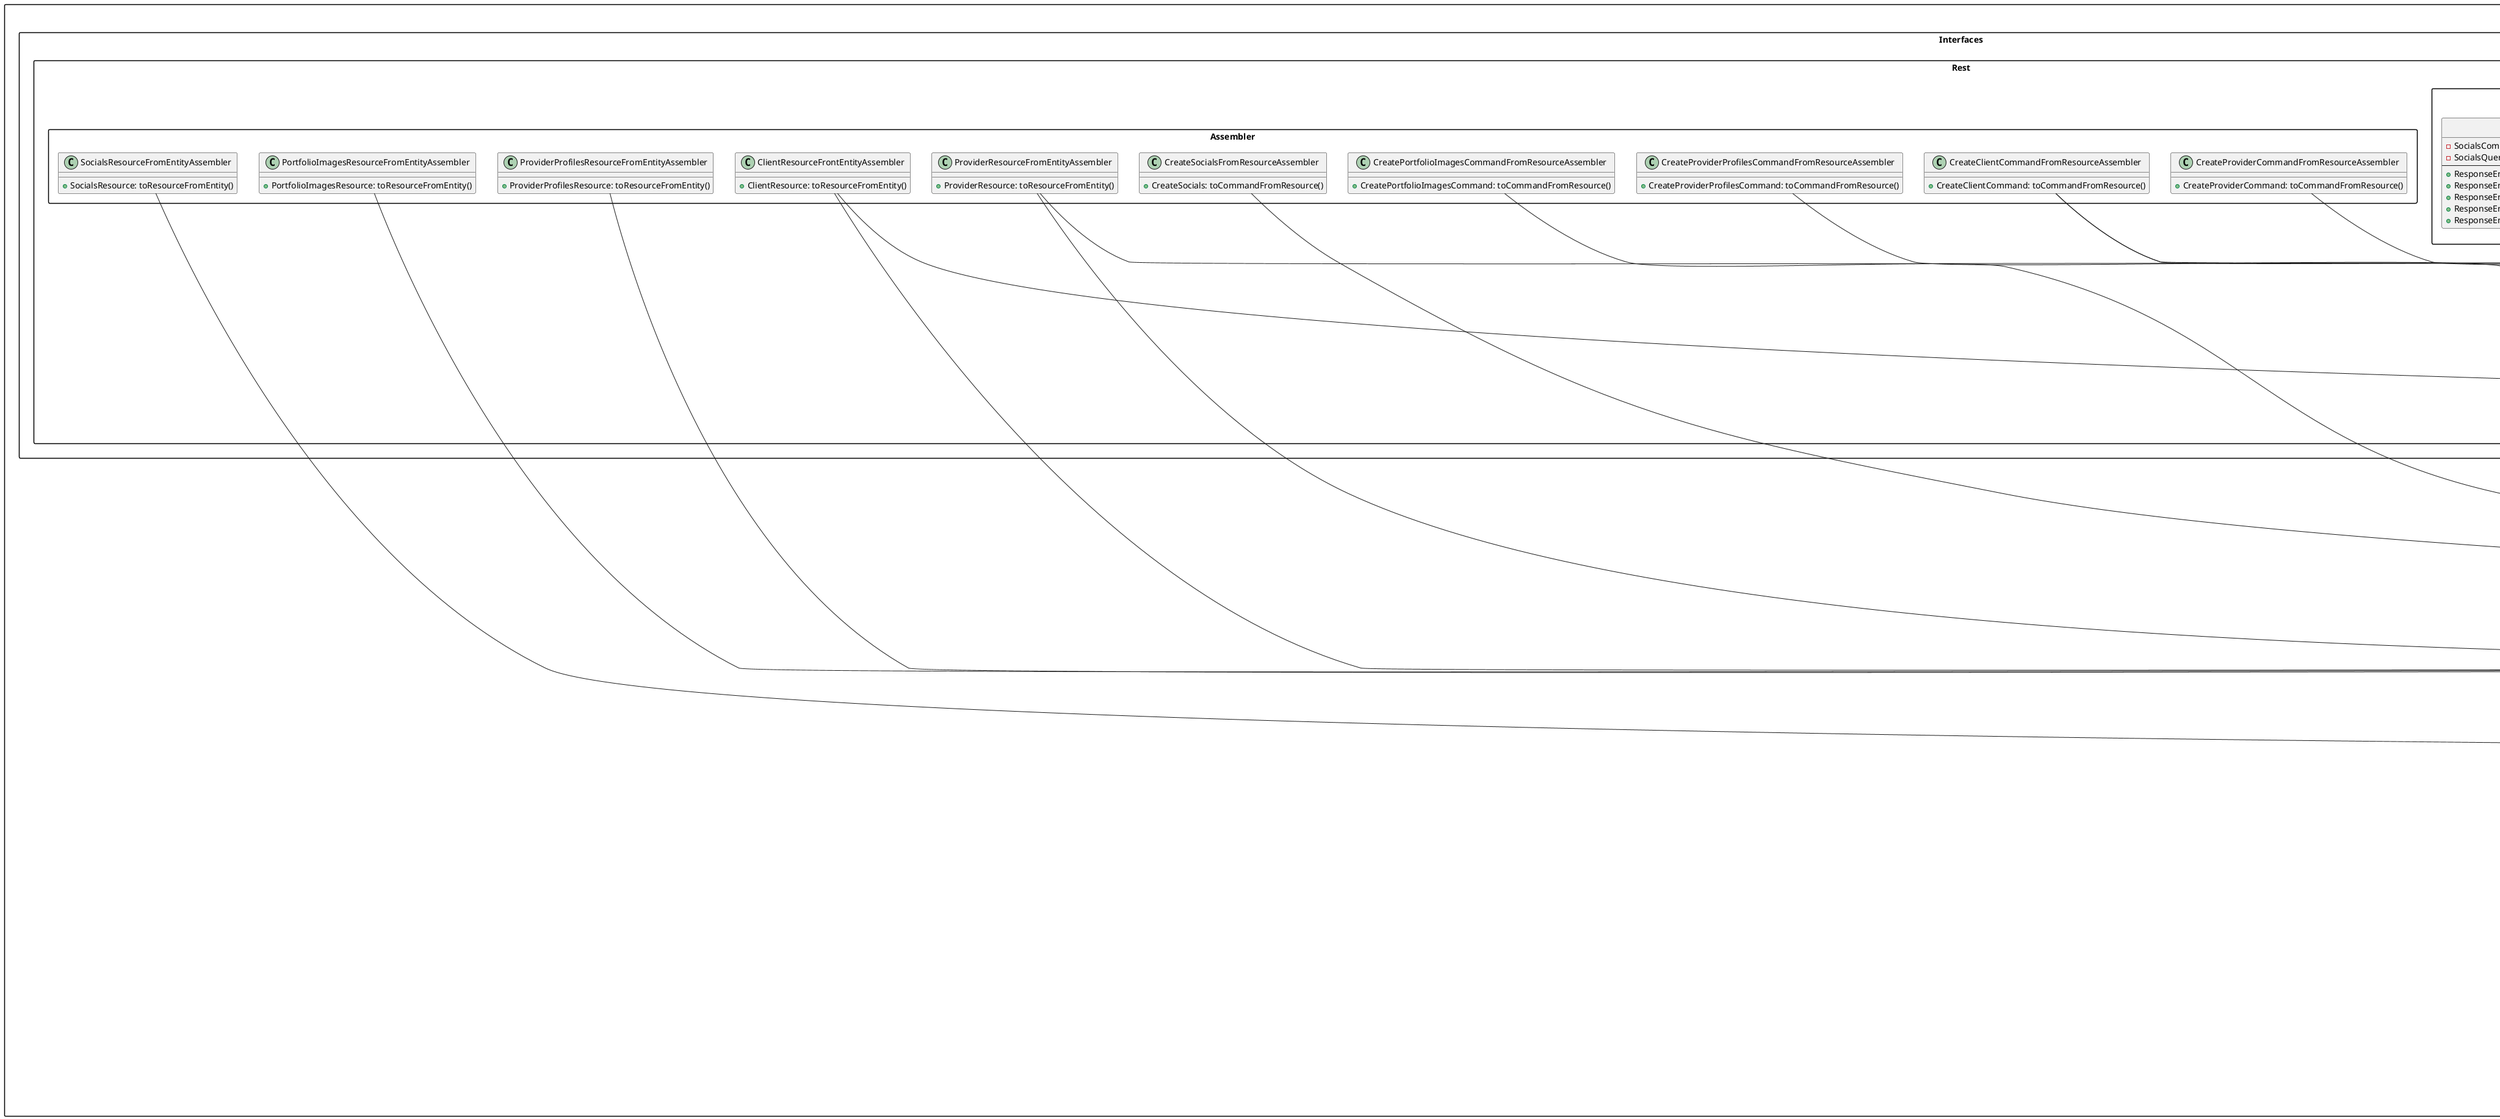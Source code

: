 @startuml uTime Backend
skinparam packageStyle rectangle

package "Profiles" {
    package "Domain" {
        package "Model" {
            package "Aggregates" {
                class Clients {
                    -birth_date: ClientBirthDate
                    -fullName: FullName     
                    -userId: UserId               
                }

                class Providers {
                    -providerProfilesId: ProviderProfilesId
                    -imageUrl: ProviderImageUrl
                    -location: ProviderLocation
                }
                
                class Users <<AggregateRoot>> {
                    email: Email
                    password: Password
                }

                class Socials {
                    -socialData: SocialData
                }
                class Provider_Profiles {
                    -profileImageUrl: ProfileImageUrl
                    -coverImageUrl: CoverImageUrl
                }
                class Portfolio_Images {
                    -providerId: ProviderId
                    -imageUrl: ImageUrl
                }
            }

            package "Commands" {
                class CreateClientCommand <<Record>>
                class CreateProviderCommand <<Record>>
                class CreateProviderProfiles <<Record>>
                class CreatePortfolioImagesCommand <<Record>>
                class CreateSocialsCommand <<Record>>
            }
            package "Queries" {
                class GetAllClientsQuery <<Record>>
                class GetAllProvidersQuery <<Record>>
                class GetClientsByIdQuery <<Record>>
                class GetProviderByEmailQuery <<Record>>
                class GetProviderByIdQuery <<Record>>
            }
            package "ValueObjects"{
                class UserId <<ValueObject>> {
                    -id: long
                }
                class ProviderId <<ValueObject>> {
                    -id: long
                }

                class FullName <<ValueObject>> {
                    -firstName: String
                    -lastName: String
                    --
                    +getFullName(): String
                    +getFirstName(): String
                    +getLastName(): String
                }
                class ProviderImageUrl <<ValueObject>> {
                    -url: String
                }
                class ProviderLocation <<ValueObject>> {
                    -location: String
                }
                class Contact <<ValueObject>> {
                    -phoneNumber: String
                    -email: String
                }
                class PasswordHash <<ValueObject>> {
                    -passwordHash: String
                }
                
                class SocialId <<ValueObject>> {
                    -id: long
                }
                class SocialData <<ValueObject>> {
                    -socialUrl: String
                    -socialIcon: String
                    --
                    +getSocialUrl(): String
                    +getSocialIcon(): String
                }
                class ProviderProfilesId <<ValueObject>> {
                    -providerProfilesId: long
                }
                class ProfileImageUrl <<ValueObject>> {
                    -profileImageUrl: String
                }
                class CoverImageUrl <<ValueObject>> {
                    -coverImageUrl: String
                }
                class PortfolioImagesId <<ValueObject>> {
                    -portfolioImagesId: long
                }
                class ImageUrl <<ValueObject>> {
                    -imageUrl: String
                }
                class CompanyName <<ValueObject>> {
                    -companyName: String
                }
            }
        }
        package "Services" {
            class ClientCommandService <<Interface>> {
                +Optional<Clients> handle(CreateClientCommand command)
            }
            class ClientsQueryService <<Interface>> {
                +List<Clients> handle(GetAllClientsQuery query)
                +Optional<Clients> handle(GetClientsByIdQuery query)
            }
            class ProviderCommandService <<Interface>> {
                +Optional<Clients> handle(CreateProviderCommand command)
            }
            class ProvidersQueryService <<Interface>> {
                +List<Providers> handle(GetAllProvidersQuery query)
                +Optional<Clients> handle(GetProvidersByIdQuery query)
                +Optional<Clients> handle(GetClientsByEmailQuery query)
            }
            class ProviderProfilesCommandService <<Interface>> {
                +Optional<Clients> handle(CreateProviderProfiles command)
            }
            class ProviderProfilesQueryService <<Interface>> {
                +List<Provider_Profiles> handle(GetAllProviderProfilesQuery query)
                +Optional<Provider_Profiles> handle(GetProviderProfileByIdQuery query)
            }
            class PortfolioImagesCommandService <<Interface>> {
                +Optional<Clients> handle(CreatePortfolioImagesCommand command)
            }
            class PortfolioImagesQueryService <<Interface>> {
                +List<Portfolio_Images> handle(GetAllPortfolioImagesQuery query)
                +Optional<Portfolio_Images> handle(GetPortfolioImageByIdQuery query)
            }
            class SocialsCommandService <<Interface>> {
                +Optional<Clients> handle(CreateSocialsCommand command)
            }
            class SocialsQueryService <<Interface>> {
                +List<Socials> handle(GetAllSocialsQuery query)
                +Optional<Socials> handle(GetSocialByIdQuery query)
            }
        }
    }
    package "Application" {
        package "Internal" {
            package CommandServices {
                class ClientCommandServiceImpl {
                    -ClientRepository: clientRepository
                    --
                    +ClientCommandServiceImpl(ClientRepository clientRepository)
                    +Optional<Clients> handle (CreateClientCommand command)
                }
                class ProviderCommandServiceImpl {
                    -ProviderRepository: providerRepository
                    --
                    +ProviderCommandServiceImpl(ProviderRepository providerRepository)
                    +Optional<Clients> handle (CreateProviderCommand command)
                }
                class ProviderProfilesCommandServiceImpl {
                    -ProviderRepository: providerRepository
                    --
                    +ProviderProfilesCommandServiceImpl(ProviderRepository providerRepository)
                    +Optional<Clients> handle (CreateProviderProfiles command)
                }
                class PortfolioImagesCommandServiceImpl {
                    -ProviderRepository: providerRepository
                    --
                    +PortfolioImagesCommandServiceImpl(ProviderRepository providerRepository)
                    +Optional<Clients> handle (CreatePortfolioImagesCommand command)
                }
                class SocialsCommandServiceImpl {
                    -ProviderRepository: providerRepository
                    --
                    +SocialsCommandServiceImpl(ProviderRepository providerRepository)
                    +Optional<Clients> handle (CreateSocialsCommand command)
                }
            }
            package QueryServices {
                class ClientsQueryServiceImpl {
                    -ClientRepository: clientRepository
                    --
                    +List<Clients> handle(GetAllClientsQuery query)
                    +Optional<Clients> handle(GetClientsByIdQuery query)
                }
                class ProvidersQueryServiceImpl {
                    -ProviderRepository: providerRepository
                    --
                    +List<Providers> handle(GetAllProvidersQuery query)
                    +Optional<Clients> handle(GetProvidersByIdQuery query)
                    +Optional<Clients> handle(GetClientsByEmailQuery query)
                }
            }
        }
    }
    package "Infrastructure" {
        package "Persistence" {
            package "jpa" {
                class ClientRepository <<Interface>> {
                    
                }
                class ProviderRepository <<Interface>> {

                }

            }
        }
    }
    package "Interfaces" {
        package "Rest" {
            package "Controllers" {
                class ClientController {
                    -ClientCommandService: clientRepository
                    -ClientsQueryService: clientQueryService
                    --
                    +ResponseEntity<ClientResource>: createClient()
                    +ResponseEntity<ClientResource>: getClientByIdPath()
                    +ResponseEntity<?>: getClients()
                    +ResponseEntity<ClientResource>: getClientById()
                    +ResponseEntity<List<ClientResource>>: getAllClients()
                }
                class ProvidersController {
                    -ProvidersCommandService: providerRepository
                    -ProviderQueryService: providerQueryService
                    --
                    +ResponseEntity<ProviderResource>: createProvider()
                    +ResponseEntity<ProviderResource>: getProviderByIdPath()
                    +ResponseEntity<?>: getProviderWithParameters()
                    +ResponseEntity<ProviderResource>: getProviderById()
                    +ResponseEntity<ProviderResource>: getProviderByEmail()
                    +ResponseEntity<List<ProviderResource>>: getAllProviders()
                }
                class ProviderProfilesController {
                    -ProviderProfilesCommandService: providerProfilesCommandService
                    -ProviderProfilesQueryService: providerProfilesQueryService
                    --
                    +ResponseEntity<ProviderProfilesResource>: createProviderProfile()
                    +ResponseEntity<ProviderProfilesResource>: getProviderProfileByIdPath()
                    +ResponseEntity<?>: getProviderProfileWithParameters()
                    +ResponseEntity<ProviderProfilesResource>: getProviderProfileById()
                    +ResponseEntity<List<ProviderProfilesResource>>: getAllProviderProfiles()
                }
                class PortfolioImagesController {
                    -PortfolioImagesCommandService: portfolioImagesCommandService
                    -PortfolioImagesQueryService: portfolioImagesQueryService
                    --
                    +ResponseEntity<PortfolioImagesResource>: createPortfolioImage()
                    +ResponseEntity<PortfolioImagesResource>: getPortfolioImageByIdPath()
                    +ResponseEntity<?>: getPortfolioImageWithParameters()
                    +ResponseEntity<PortfolioImagesResource>: getPortfolioImageById()
                    +ResponseEntity<List<PortfolioImagesResource>>: getAllPortfolioImages()
                }
                class SocialsController {
                    -SocialsCommandService: socialsCommandService
                    -SocialsQueryService: socialsQueryService
                    --
                    +ResponseEntity<SocialsResource>: createSocial()
                    +ResponseEntity<SocialsResource>: getSocialByIdPath()
                    +ResponseEntity<?>: getSocialWithParameters()
                    +ResponseEntity<SocialsResource>: getSocialById()
                    +ResponseEntity<List<SocialsResource>>: getAllSocials()
                }
            }
            package "Resources" {
                class ClientResource <<Record>> {}
                class CreateClientResource <<Record>> {}
                class CreateProviderCommand <<Record>> {}
                class ProviderResource <<Record>> {}
            }
            package "Assembler" {
                class ClientResourceFrontEntityAssembler {
                    +ClientResource: toResourceFromEntity()
                }
                class CreateClientCommandFromResourceAssembler {
                    +CreateClientCommand: toCommandFromResource()
                }
                class CreateProviderCommandFromResourceAssembler {
                    +CreateProviderCommand: toCommandFromResource()
                }
                class ProviderResourceFromEntityAssembler {
                    +ProviderResource: toResourceFromEntity()
                }
                class ProviderProfilesResourceFromEntityAssembler {
                    +ProviderProfilesResource: toResourceFromEntity()
                }
                class CreateProviderProfilesCommandFromResourceAssembler {
                    +CreateProviderProfilesCommand: toCommandFromResource()
                }
                class PortfolioImagesResourceFromEntityAssembler {
                    +PortfolioImagesResource: toResourceFromEntity()
                }
                class CreatePortfolioImagesCommandFromResourceAssembler {
                    +CreatePortfolioImagesCommand: toCommandFromResource()
                }
                class SocialsResourceFromEntityAssembler {
                    +SocialsResource: toResourceFromEntity()
                }
                class CreateSocialsFromResourceAssembler {
                    +CreateSocials: toCommandFromResource()
                }
            }
        }
    }
}

package "Services" {
    package "Domain" {
        package "Model" {
            package "Aggregates" {
                class Services {
                    -providerId: providerId
                    -serviceDetails: ServiceDetails
                    -serviceName: ServiceName
                    -duration: Duration
                    -price: Money
                    -status: Status
                }
            }

            package "ValueObjects" {
                class ProviderId <<ValueObject>> {
                    -id: long
                }
                class ServiceDetails <<ValueObject>>{
                    -serviceDetails: long
                }
                class ServiceName <<ValueObject>> {
                    -serviceName: long
                }
                class Duration <<ValueObject>> {
                    -duration: Int
                }
                class Status <<ValueObject>> {
                    -status: Boolean
                }
            }

            package "Commands" {
                class CreateServiceCommand <<Record>> {}
                class UpdateServiceCommand <<Record>> {}
            }
            package "Queries" {
                class GetAllServicesQuery <<Record>> {}
                class GetServiceByIdQuery <<Record>> {}
                class GetServicesByProviderIdQuery <<Record>> {}
            }
        }
        package "Services" {
            class ServiceCommandService <<Interface>> {
                +Optional<Services> handle(CreateServiceCommand command)
                +Optional<Services> handle(UpdateServiceCommand command)
            }
            class ServicesQueryService <<Interface>> {
                +List<Services> handle(GetAllServicesQuery query)
                +Optional<Services> handle(GetServiceByIdQuery query)
                +List<Services> handle(GetServicesByProviderIdQuery query)
            }
        }

        package "Exeptions" {
            class ProviderNotFoundException <<Exception>> {
                +ProviderNotFoundException(providerId)
            }
        }
    }
    package "Application" {
        package "Internal" {
            package CommandServices {
                class ServiceCommandServiceImpl {
                    -ServiceRepository: serviceRepository
                    --
                    +Optional<Services> handle(CreateServiceCommand command)
                    +Optional<Services> handle(UpdateServiceCommand command)
                }
            }
            package QueryServices {
                class ServicesQueryServiceImpl {
                    -ServiceRepository: serviceRepository
                    --
                    +List<Services> handle(GetAllServicesQuery query)
                    +Optional<Services> handle(GetServiceByIdQuery query)
                    +List<Services> handle(GetServicesByProviderIdQuery query)
                }
            }
        }
    }
    package "Infrastructure" {
        package "Persistence" {
            package "jpa" {
                class ServiceRepository <<Interface>> {}
            }
        }
    }
    package "Interfaces" {
        package "Rest" {
            package "Controllers" {
                class ServiceController {
                    -ServiceCommandService: serviceCommandService
                    -ServicesQueryService: servicesQueryService
                    --
                    +ResponseEntity<ServiceResource>: createService()
                    +ResponseEntity<ServiceResource>: updateService()
                    +ResponseEntity<?>: getServicesWithParameters()
                    +ResponseEntity<ServiceResource>: getServiceById()
                    +ResponseEntity<List<ServiceResource>>: getAllServices()
                }
            }
            package "Resources" {
                class ServiceResource <<Record>> {}
                class CreateServiceCommand <<Record>> {}
                class UpdateServiceCommand <<Record>> {}
            }
            package "Assembler" {
                class ServiceResourceFromEntityAssembler {
                    +ServiceResource: toResourceFromEntity()
                }
                class CreateServiceCommandFromResourceAssembler {
                    +CreateServiceCommand: toCommandFromResource()
                }
                class UpdateServiceCommandFromResourceAssembler {
                    +UpdateServiceCommand: toCommandFromResource()
                }
            }
        }
    }
}

package "Reviews" {
    package "Domain" {
        package "Model" {
            package "Aggregates" {
                class Reviews {
                    -provider_id: ProviderId
                    -client_id: ClientId
                    -review: Review
                }
            }

            package "ValueObjects" {
                class ProviderId <<ValueObject>> {
                    -id: long
                }
                class ClientId <<ValueObject>> {
                    -id: long
                }
                class Review <<ValueObject>> {
                    -review: String
                    -rating: int
                    -read: boolean
                }
            }

            package "Exceptions" {
                class ReviewNotFoundException <<Exception>> {
                    +ReviewNotFoundException(reviewId)
                }
            }

            package "Commands" {
                class CreateReviewCommand <<Record>> {}
                class UpdateReviewCommand <<Record>> {}
            }
            package "Queries" {
                class GetAllReviewsQuery <<Record>> {}
                class GetReviewByIdQuery <<Record>> {}
                class GetReviewsByProviderIdQuery <<Record>> {}
                class GetReviewsByClientIdQuery <<Record>> {}
            }
        }
        package "Services" {
            class ReviewCommandService <<Interface>> {
                +Optional<Reviews> handle(CreateReviewCommand command)
                +Optional<Reviews> handle(UpdateReviewCommand command)
            }
            class ReviewsQueryService <<Interface>> {
                +List<Reviews> handle(GetAllReviewsQuery query)
                +Optional<Reviews> handle(GetReviewByIdQuery query)
                +List<Reviews> handle(GetReviewsByProviderIdQuery query)
                +List<Reviews> handle(GetReviewsByClientIdQuery query)
            }
        }
    }
    package "Application" {
        package "Internal" {
            package CommandServices {
                class ReviewCommandServiceImpl {
                    -ReviewRepository: reviewRepository
                    --
                    +Optional<Reviews> handle(CreateReviewCommand command)
                    +Optional<Reviews> handle(UpdateReviewCommand command)
                }
            }
            package QueryServices {
                class ReviewsQueryServiceImpl {
                    -ReviewRepository: reviewRepository
                    --
                    +List<Reviews> handle(GetAllReviewsQuery query)
                    +Optional<Reviews> handle(GetReviewByIdQuery query)
                    +List<Reviews> handle(GetReviewsByProviderIdQuery query)
                    +List<Reviews> handle(GetReviewsByClientIdQuery query)
                }
            }
        }
    }
    package "Infrastructure" {
        package "Persistence" {
            package "jpa" {
                class ReviewRepository <<Interface>> {}
            }
        }
    }
    package "Interfaces" {
        package "Rest" {
            package "Controllers" {
                class ReviewController {
                    -ReviewCommandService: reviewCommandService
                    -ReviewsQueryService: reviewsQueryService
                    --
                    +ResponseEntity<ReviewResource>: createReview()
                    +ResponseEntity<ReviewResource>: updateReview()
                    +ResponseEntity<?>: getReviewsWithParameters()
                    +ResponseEntity<ReviewResource>: getReviewById()
                    +ResponseEntity<List<ReviewResource>>: getAllReviews()
                }
            }
            package "Resources" {
                class ReviewResource <<Record>> {}
                class CreateReviewCommand <<Record>> {}
                class UpdateReviewCommand <<Record>> {}
            }
            package "Assembler" {
                class ReviewResourceFromEntityAssembler {
                    +ReviewResource: toResourceFromEntity()
                }
                class CreateReviewCommandFromResourceAssembler {
                    +CreateReviewCommand: toCommandFromResource()
                }
                class UpdateReviewCommandFromResourceAssembler {
                    +UpdateReviewCommand: toCommandFromResource()
                }
            }
        }
        package "acl" {
            class ReviewsContextFacadeImpl {}
        }
    }
}

package "Reservations" {
    package "Domain" {
        package "Model" {
            package "Aggregates" {
                class Reservations {
                    -client_id: ClientId
                    -service_id: ServiceId
                    -provider_id: ProviderId
                    -payment_id: PaymentId
                    -time_slot_id: TimeSlotId
                    -worker_id: WorkerId
                }
            }
            package "ValueObjects" {
                class ClientId <<ValueObject>> {
                    -id: long
                }
                class ServiceId <<ValueObject>> {
                    -id: long
                }
                class PaymentId <<ValueObject>> {
                    -id: long
                }
                class TimeSlotId <<ValueObject>> {
                    -id: long
                }
                class WorkerId <<ValueObject>> {
                    -id: String
                }
            }
            package "Commands" {
                class CreateReservationCommand <<Record>> {}
                class UpdateReservationCommand <<Record>> {}
            }
            package "Queries" {
                class GetAllReservationsQuery <<Record>> {}
                class GetReservationByIdQuery <<Record>> {}
                class GetReservationsByClientIdQuery <<Record>> {}
                class GetReservationsByProviderIdQuery <<Record>> {}
            }
        }
        package "Services" {
            class ReservationCommandService <<Interface>> {
                +Optional<Reservations> handle(CreateReservationCommand command)
                +Optional<Reservations> handle(UpdateReservationCommand command)
            }
            class ReservationsQueryService <<Interface>> {
                +List<Reservations> handle(GetAllReservationsQuery query)
                +Optional<Reservations> handle(GetReservationByIdQuery query)
                +List<Reservations> handle(GetReservationsByClientIdQuery query)
                +List<Reservations> handle(GetReservationsByProviderIdQuery query)
                +List<Reservations> handle(GetReservationsByWorkerIdQuery query)
            }
        }
    }
    package "Application" {
        package "Internal" {
            package CommandServices {
                class ReservationCommandServiceImpl {
                    -ReservationRepository: reservationRepository
                    --
                    +Optional<Reservations> handle(CreateReservationCommand command)
                    +Optional<Reservations> handle(UpdateReservationCommand command)
                }
            }
            package QueryServices {
                class ReservationsQueryServiceImpl {
                    -ReservationRepository: reservationRepository
                    --
                    +List<Reservations> handle(GetAllReservationsQuery query)
                    +Optional<Reservations> handle(GetReservationByIdQuery query)
                    +List<Reservations> handle(GetReservationsByClientIdQuery query)
                    +List<Reservations> handle(GetReservationsByProviderIdQuery query)
                    +List<Reservations> handle(GetReservationsByWorkerIdQuery query)
                }
            }
        }
    }
    package "Infrastructure" {
        package "Persistence" {
            package "jpa" {
                class ReservationRepository <<Interface>> {}
            }
        }
    }
    package "Interfaces" {
        package "Rest" {
            package "Controllers" {
                class ReservationController {
                    -ReservationCommandService: reservationCommandService
                    -ReservationsQueryService: reservationsQueryService
                    --
                    +ResponseEntity<ReservationResource>: createReservation()
                    +ResponseEntity<ReservationResource>: updateReservation()
                    +ResponseEntity<?>: getReservationsWithParameters()
                    +ResponseEntity<ReservationResource>: getReservationById()
                    +ResponseEntity<List<ReservationResource>>: getAllReservations()
                }
            }
            package "Resources" {
                class ReservationResource <<Record>> {}
                class CreateReservationCommand <<Record>> {}
                class UpdateReservationCommand <<Record>> {}
            }
            package "Assembler" {
                class ReservationResourceFromEntityAssembler {
                    +ReservationResource: toResourceFromEntity()
                }
                class CreateReservationCommandFromResourceAssembler {
                    +CreateReservationCommand: toCommandFromResource()
                }
                class UpdateReservationCommandFromResourceAssembler {
                    +UpdateReservationCommand: toCommandFromResource()
                }
            }
        }
    }
}



package "Shared" {
    package "Infrastructure" {
        package "Persistence" {
            package "jpa" {
                class SnakeCasePhysicalNamingStrategy <<Class>>
            }
        }
    }
    package "Domain" {
        package "Model" {
            package "Entity" {
                class Money {
                    -money: Money
                }
            }
            package "ValueObjects" {
                class Money <<ValueObject>> {
                    currency: string
                    amount: long
                }
            }
        }
    }
}

package "Workers" {
    package "Domain" {
        package "Model" {
            package "Aggregates" {
                class Workers {
                    -name: WorkerName
                    -specialization: WorkerSpecialization
                    -photo_url: WorkerPhotoUrl
                }
            }
            package "ValueObjects" {
                class WorkerName <<ValueObject>> {
                    -name: String
                }
                class WorkerSpecialization <<ValueObject>> {
                    -specialization: String
                }
                class WorkerPhotoUrl <<ValueObject>> {
                    -photo_url: String
                }
            }
            package "Commands" {
                class CreateWorkerCommand <<Record>> {}
                class UpdateWorkerCommand <<Record>> {}
            }
            package "Queries" {
                class GetAllWorkersQuery <<Record>> {}
                class GetWorkerByIdQuery <<Record>> {}
                class GetWorkersByProviderIdQuery <<Record>> {}
            }
        }
        package "Services" {
            class WorkerCommandService <<Interface>> {
                +Optional<Workers> handle(CreateWorkerCommand command)
                +Optional<Workers> handle(UpdateWorkerCommand command)
            }
            class WorkersQueryService <<Interface>> {
                +List<Workers> handle(GetAllWorkersQuery query)
                +Optional<Workers> handle(GetWorkerByIdQuery query)
                +List<Workers> handle(GetWorkersByProviderIdQuery query)
            }
        }
    }
    package "Application" {
        package "Internal" {
            package CommandServices {
                class WorkerCommandServiceImpl {
                    -WorkerRepository: workerRepository
                    --
                    +Optional<Workers> handle(CreateWorkerCommand command)
                    +Optional<Workers> handle(UpdateWorkerCommand command)
                }
            }
            package QueryServices {
                class WorkersQueryServiceImpl {
                    -WorkerRepository: workerRepository
                    --
                    +List<Workers> handle(GetAllWorkersQuery query)
                    +Optional<Workers> handle(GetWorkerByIdQuery query)
                    +List<Workers> handle(GetWorkersByProviderIdQuery query)
                }
            }
        }
    }
    package "Infrastructure" {
        package "Persistence" {
            package "jpa" {
                class WorkerRepository <<Interface>> {}
            }
        }
    }
    package "Interfaces" {
        package "Rest" {
            package "Controllers" {
                class WorkerController {
                    -WorkerCommandService: workerCommandService
                    -WorkersQueryService: workersQueryService
                    --
                    +ResponseEntity<WorkerResource>: createWorker()
                    +ResponseEntity<WorkerResource>: updateWorker()
                    +ResponseEntity<?>: getWorkersWithParameters()
                    +ResponseEntity<WorkerResource>: getWorkerById()
                    +ResponseEntity<List<WorkerResource>>: getAllWorkers()
                }
            }
            package "Resources" {
                class WorkerResource <<Record>> {}
                class CreateWorkerCommand <<Record>> {}
                class UpdateWorkerCommand <<Record>> {}
            }
            package "Assembler" {
                class WorkerResourceFromEntityAssembler {
                    +WorkerResource: toResourceFromEntity()
                }
                class CreateWorkerCommandFromResourceAssembler {
                    +CreateWorkerCommand: toCommandFromResource()
                }
                class UpdateWorkerCommandFromResourceAssembler {
                    +UpdateWorkerCommand: toCommandFromResource()
                }
            }
        }
    }
}

' ================================
' 🔹 RELACIÓN: AGGREGATES → VALUE OBJECTS
' ================================
Profiles.Domain.Model.Aggregates.Clients --> Profiles.Domain.Model.ValueObjects.FullName
Profiles.Domain.Model.Aggregates.Clients --> Profiles.Domain.Model.ValueObjects.UserId
Profiles.Domain.Model.Aggregates.Clients --> Profiles.Domain.Model.ValueObjects.ClientBirthDate

Profiles.Domain.Model.Aggregates.Providers --> Profiles.Domain.Model.ValueObjects.ProviderProfilesId
Profiles.Domain.Model.Aggregates.Providers --> Profiles.Domain.Model.ValueObjects.ProviderImageUrl
Profiles.Domain.Model.Aggregates.Providers --> Profiles.Domain.Model.ValueObjects.ProviderLocation

Profiles.Domain.Model.Aggregates.Users --> Profiles.Domain.Model.ValueObjects.Email
Profiles.Domain.Model.Aggregates.Users --> Profiles.Domain.Model.ValueObjects.PasswordHash

Profiles.Domain.Model.Aggregates.Socials --> Profiles.Domain.Model.ValueObjects.SocialData

Profiles.Domain.Model.Aggregates.Provider_Profiles --> Profiles.Domain.Model.ValueObjects.ProfileImageUrl
Profiles.Domain.Model.Aggregates.Provider_Profiles --> Profiles.Domain.Model.ValueObjects.CoverImageUrl

Profiles.Domain.Model.Aggregates.Portfolio_Images --> Profiles.Domain.Model.ValueObjects.ProviderId
Profiles.Domain.Model.Aggregates.Portfolio_Images --> Profiles.Domain.Model.ValueObjects.ImageUrl


' ================================
' 🔹 RELACIÓN: COMMANDS / QUERIES → AGGREGATES
' ================================
Profiles.Domain.Model.Commands.CreateClientCommand --> Profiles.Domain.Model.Aggregates.Clients
Profiles.Domain.Model.Commands.CreateProviderCommand --> Profiles.Domain.Model.Aggregates.Providers
Profiles.Domain.Model.Commands.CreateProviderProfiles --> Profiles.Domain.Model.Aggregates.Provider_Profiles
Profiles.Domain.Model.Commands.CreatePortfolioImagesCommand --> Profiles.Domain.Model.Aggregates.Portfolio_Images
Profiles.Domain.Model.Commands.CreateSocialsCommand --> Profiles.Domain.Model.Aggregates.Socials

Profiles.Domain.Model.Queries.GetAllClientsQuery --> Profiles.Domain.Model.Aggregates.Clients
Profiles.Domain.Model.Queries.GetClientsByIdQuery --> Profiles.Domain.Model.Aggregates.Clients
Profiles.Domain.Model.Queries.GetAllProvidersQuery --> Profiles.Domain.Model.Aggregates.Providers
Profiles.Domain.Model.Queries.GetProviderByEmailQuery --> Profiles.Domain.Model.Aggregates.Providers
Profiles.Domain.Model.Queries.GetProviderByIdQuery --> Profiles.Domain.Model.Aggregates.Providers


' ================================
' 🔹 RELACIÓN: DOMAIN SERVICES → COMMANDS / QUERIES
' ================================
Profiles.Domain.Services.ClientCommandService --> Profiles.Domain.Model.Commands.CreateClientCommand
Profiles.Domain.Services.ProviderCommandService --> Profiles.Domain.Model.Commands.CreateProviderCommand
Profiles.Domain.Services.ProviderProfilesCommandService --> Profiles.Domain.Model.Commands.CreateProviderProfiles
Profiles.Domain.Services.PortfolioImagesCommandService --> Profiles.Domain.Model.Commands.CreatePortfolioImagesCommand
Profiles.Domain.Services.SocialsCommandService --> Profiles.Domain.Model.Commands.CreateSocialsCommand

Profiles.Domain.Services.ClientsQueryService --> Profiles.Domain.Model.Queries.GetAllClientsQuery
Profiles.Domain.Services.ClientsQueryService --> Profiles.Domain.Model.Queries.GetClientsByIdQuery
Profiles.Domain.Services.ProvidersQueryService --> Profiles.Domain.Model.Queries.GetAllProvidersQuery
Profiles.Domain.Services.ProvidersQueryService --> Profiles.Domain.Model.Queries.GetProviderByIdQuery
Profiles.Domain.Services.ProvidersQueryService --> Profiles.Domain.Model.Queries.GetProviderByEmailQuery


' ================================
' 🔹 RELACIÓN: APPLICATION SERVICES IMPL → REPOSITORIES / COMMANDS
' ================================
Profiles.Application.Internal.CommandServices.ClientCommandServiceImpl --> Profiles.Infrastructure.Persistence.jpa.ClientRepository
Profiles.Application.Internal.CommandServices.ClientCommandServiceImpl --> Profiles.Domain.Model.Commands.CreateClientCommand

Profiles.Application.Internal.CommandServices.ProviderCommandServiceImpl --> Profiles.Infrastructure.Persistence.jpa.ProviderRepository
Profiles.Application.Internal.CommandServices.ProviderCommandServiceImpl --> Profiles.Domain.Model.Commands.CreateProviderCommand

Profiles.Application.Internal.CommandServices.ProviderProfilesCommandServiceImpl --> Profiles.Infrastructure.Persistence.jpa.ProviderRepository
Profiles.Application.Internal.CommandServices.ProviderProfilesCommandServiceImpl --> Profiles.Domain.Model.Commands.CreateProviderProfiles

Profiles.Application.Internal.CommandServices.PortfolioImagesCommandServiceImpl --> Profiles.Infrastructure.Persistence.jpa.ProviderRepository
Profiles.Application.Internal.CommandServices.PortfolioImagesCommandServiceImpl --> Profiles.Domain.Model.Commands.CreatePortfolioImagesCommand

Profiles.Application.Internal.CommandServices.SocialsCommandServiceImpl --> Profiles.Infrastructure.Persistence.jpa.ProviderRepository
Profiles.Application.Internal.CommandServices.SocialsCommandServiceImpl --> Profiles.Domain.Model.Commands.CreateSocialsCommand

Profiles.Application.Internal.QueryServices.ClientsQueryServiceImpl --> Profiles.Infrastructure.Persistence.jpa.ClientRepository
Profiles.Application.Internal.QueryServices.ClientsQueryServiceImpl --> Profiles.Domain.Model.Queries.GetAllClientsQuery
Profiles.Application.Internal.QueryServices.ClientsQueryServiceImpl --> Profiles.Domain.Model.Queries.GetClientsByIdQuery

Profiles.Application.Internal.QueryServices.ProvidersQueryServiceImpl --> Profiles.Infrastructure.Persistence.jpa.ProviderRepository
Profiles.Application.Internal.QueryServices.ProvidersQueryServiceImpl --> Profiles.Domain.Model.Queries.GetAllProvidersQuery
Profiles.Application.Internal.QueryServices.ProvidersQueryServiceImpl --> Profiles.Domain.Model.Queries.GetProviderByIdQuery
Profiles.Application.Internal.QueryServices.ProvidersQueryServiceImpl --> Profiles.Domain.Model.Queries.GetProviderByEmailQuery


' ================================
' 🔹 RELACIÓN: CONTROLLERS → SERVICES / COMMANDS / QUERIES / AGGREGATES
' ================================
Profiles.Interfaces.Rest.Controllers.ClientController --> Profiles.Domain.Services.ClientCommandService
Profiles.Interfaces.Rest.Controllers.ClientController --> Profiles.Domain.Services.ClientsQueryService
Profiles.Interfaces.Rest.Controllers.ClientController --> Profiles.Domain.Model.Commands.CreateClientCommand
Profiles.Interfaces.Rest.Controllers.ClientController --> Profiles.Domain.Model.Queries.GetAllClientsQuery
Profiles.Interfaces.Rest.Controllers.ClientController --> Profiles.Domain.Model.Queries.GetClientsByIdQuery
Profiles.Interfaces.Rest.Controllers.ClientController --> Profiles.Domain.Model.Aggregates.Clients

Profiles.Interfaces.Rest.Controllers.ProvidersController --> Profiles.Domain.Services.ProviderCommandService
Profiles.Interfaces.Rest.Controllers.ProvidersController --> Profiles.Domain.Services.ProvidersQueryService
Profiles.Interfaces.Rest.Controllers.ProvidersController --> Profiles.Domain.Model.Commands.CreateProviderCommand
Profiles.Interfaces.Rest.Controllers.ProvidersController --> Profiles.Domain.Model.Queries.GetAllProvidersQuery
Profiles.Interfaces.Rest.Controllers.ProvidersController --> Profiles.Domain.Model.Queries.GetProviderByIdQuery
Profiles.Interfaces.Rest.Controllers.ProvidersController --> Profiles.Domain.Model.Queries.GetProviderByEmailQuery
Profiles.Interfaces.Rest.Controllers.ProvidersController --> Profiles.Domain.Model.Aggregates.Providers

Profiles.Interfaces.Rest.Controllers.ProviderProfilesController --> Profiles.Domain.Services.ProviderProfilesCommandService
Profiles.Interfaces.Rest.Controllers.ProviderProfilesController --> Profiles.Domain.Services.ProviderProfilesQueryService
Profiles.Interfaces.Rest.Controllers.ProviderProfilesController --> Profiles.Domain.Model.Commands.CreateProviderProfiles
Profiles.Interfaces.Rest.Controllers.ProviderProfilesController --> Profiles.Domain.Model.Aggregates.Provider_Profiles

Profiles.Interfaces.Rest.Controllers.PortfolioImagesController --> Profiles.Domain.Services.PortfolioImagesCommandService
Profiles.Interfaces.Rest.Controllers.PortfolioImagesController --> Profiles.Domain.Services.PortfolioImagesQueryService
Profiles.Interfaces.Rest.Controllers.PortfolioImagesController --> Profiles.Domain.Model.Commands.CreatePortfolioImagesCommand
Profiles.Interfaces.Rest.Controllers.PortfolioImagesController --> Profiles.Domain.Model.Aggregates.Portfolio_Images

Profiles.Interfaces.Rest.Controllers.SocialsController --> Profiles.Domain.Services.SocialsCommandService
Profiles.Interfaces.Rest.Controllers.SocialsController --> Profiles.Domain.Services.SocialsQueryService
Profiles.Interfaces.Rest.Controllers.SocialsController --> Profiles.Domain.Model.Commands.CreateSocialsCommand
Profiles.Interfaces.Rest.Controllers.SocialsController --> Profiles.Domain.Model.Aggregates.Socials


' ================================
' 🔹 RELACIÓN: ASSEMBLERS → COMMANDS / AGGREGATES / RESOURCES
' ================================
Profiles.Interfaces.Rest.Assembler.ClientResourceFrontEntityAssembler --> Profiles.Domain.Model.Aggregates.Clients
Profiles.Interfaces.Rest.Assembler.ClientResourceFrontEntityAssembler --> Profiles.Interfaces.Rest.Resources.ClientResource
Profiles.Interfaces.Rest.Assembler.CreateClientCommandFromResourceAssembler --> Profiles.Domain.Model.Commands.CreateClientCommand
Profiles.Interfaces.Rest.Assembler.CreateClientCommandFromResourceAssembler --> Profiles.Interfaces.Rest.Resources.CreateClientResource

Profiles.Interfaces.Rest.Assembler.ProviderResourceFromEntityAssembler --> Profiles.Domain.Model.Aggregates.Providers
Profiles.Interfaces.Rest.Assembler.ProviderResourceFromEntityAssembler --> Profiles.Interfaces.Rest.Resources.ProviderResource
Profiles.Interfaces.Rest.Assembler.CreateProviderCommandFromResourceAssembler --> Profiles.Domain.Model.Commands.CreateProviderCommand

Profiles.Interfaces.Rest.Assembler.ProviderProfilesResourceFromEntityAssembler --> Profiles.Domain.Model.Aggregates.Provider_Profiles
Profiles.Interfaces.Rest.Assembler.CreateProviderProfilesCommandFromResourceAssembler --> Profiles.Domain.Model.Commands.CreateProviderProfiles

Profiles.Interfaces.Rest.Assembler.PortfolioImagesResourceFromEntityAssembler --> Profiles.Domain.Model.Aggregates.Portfolio_Images
Profiles.Interfaces.Rest.Assembler.CreatePortfolioImagesCommandFromResourceAssembler --> Profiles.Domain.Model.Commands.CreatePortfolioImagesCommand

Profiles.Interfaces.Rest.Assembler.SocialsResourceFromEntityAssembler --> Profiles.Domain.Model.Aggregates.Socials
Profiles.Interfaces.Rest.Assembler.CreateSocialsFromResourceAssembler --> Profiles.Domain.Model.Commands.CreateSocialsCommand

' === AGGREGATE CON VALUE OBJECTS ===
Reservations.Domain.Model.Aggregates.Reservations --> Reservations.Domain.Model.ValueObjects.ClientId
Reservations.Domain.Model.Aggregates.Reservations --> Reservations.Domain.Model.ValueObjects.ServiceId
Reservations.Domain.Model.Aggregates.Reservations --> Reservations.Domain.Model.ValueObjects.ProviderId
Reservations.Domain.Model.Aggregates.Reservations --> Reservations.Domain.Model.ValueObjects.PaymentId
Reservations.Domain.Model.Aggregates.Reservations --> Reservations.Domain.Model.ValueObjects.TimeSlotId
Reservations.Domain.Model.Aggregates.Reservations --> Reservations.Domain.Model.ValueObjects.WorkerId

' === SERVICES CONECTADOS CON COMMANDS Y QUERIES ===
Reservations.Domain.Services.ReservationCommandService --> Reservations.Domain.Model.Commands.CreateReservationCommand
Reservations.Domain.Services.ReservationCommandService --> Reservations.Domain.Model.Commands.UpdateReservationCommand
Reservations.Domain.Services.ReservationsQueryService --> Reservations.Domain.Model.Queries.GetAllReservationsQuery
Reservations.Domain.Services.ReservationsQueryService --> Reservations.Domain.Model.Queries.GetReservationByIdQuery
Reservations.Domain.Services.ReservationsQueryService --> Reservations.Domain.Model.Queries.GetReservationsByClientIdQuery
Reservations.Domain.Services.ReservationsQueryService --> Reservations.Domain.Model.Queries.GetReservationsByProviderIdQuery
Reservations.Domain.Services.ReservationsQueryService --> Reservations.Domain.Model.Queries.GetReservationsByWorkerIdQuery

' === IMPL CON REPO Y SERVICIOS ===
Reservations.Application.Internal.CommandServices.ReservationCommandServiceImpl --> Reservations.Infrastructure.Persistence.jpa.ReservationRepository
Reservations.Application.Internal.CommandServices.ReservationCommandServiceImpl --> Reservations.Domain.Model.Commands.CreateReservationCommand
Reservations.Application.Internal.CommandServices.ReservationCommandServiceImpl --> Reservations.Domain.Model.Commands.UpdateReservationCommand
Reservations.Application.Internal.QueryServices.ReservationsQueryServiceImpl --> Reservations.Infrastructure.Persistence.jpa.ReservationRepository
Reservations.Application.Internal.QueryServices.ReservationsQueryServiceImpl --> Reservations.Domain.Model.Queries.GetAllReservationsQuery
Reservations.Application.Internal.QueryServices.ReservationsQueryServiceImpl --> Reservations.Domain.Model.Queries.GetReservationByIdQuery
Reservations.Application.Internal.QueryServices.ReservationsQueryServiceImpl --> Reservations.Domain.Model.Queries.GetReservationsByClientIdQuery
Reservations.Application.Internal.QueryServices.ReservationsQueryServiceImpl --> Reservations.Domain.Model.Queries.GetReservationsByProviderIdQuery
Reservations.Application.Internal.QueryServices.ReservationsQueryServiceImpl --> Reservations.Domain.Model.Queries.GetReservationsByWorkerIdQuery

' === CONTROLLER CON SERVICES ===
Reservations.Interfaces.Rest.Controllers.ReservationController --> Reservations.Domain.Services.ReservationCommandService
Reservations.Interfaces.Rest.Controllers.ReservationController --> Reservations.Domain.Services.ReservationsQueryService

' === ASSEMBLERS ===
Reservations.Interfaces.Rest.Assembler.ReservationResourceFromEntityAssembler --> Reservations.Domain.Model.Aggregates.Reservations
Reservations.Interfaces.Rest.Assembler.ReservationResourceFromEntityAssembler --> Reservations.Interfaces.Rest.Resources.ReservationResource
Reservations.Interfaces.Rest.Assembler.CreateReservationCommandFromResourceAssembler --> Reservations.Interfaces.Rest.Resources.CreateReservationCommand
Reservations.Interfaces.Rest.Assembler.UpdateReservationCommandFromResourceAssembler --> Reservations.Interfaces.Rest.Resources.UpdateReservationCommand

' === AGGREGATE CON VALUE OBJECTS ===
Reviews.Domain.Model.Aggregates.Reviews --> Reviews.Domain.Model.ValueObjects.ProviderId
Reviews.Domain.Model.Aggregates.Reviews --> Reviews.Domain.Model.ValueObjects.ClientId
Reviews.Domain.Model.Aggregates.Reviews --> Reviews.Domain.Model.ValueObjects.Review

' === COMMANDS CON AGGREGATE ===
Reviews.Domain.Model.Commands.CreateReviewCommand --> Reviews.Domain.Model.Aggregates.Reviews
Reviews.Domain.Model.Commands.UpdateReviewCommand --> Reviews.Domain.Model.Aggregates.Reviews

' === QUERIES CON AGGREGATE ===
Reviews.Domain.Model.Queries.GetAllReviewsQuery --> Reviews.Domain.Model.Aggregates.Reviews
Reviews.Domain.Model.Queries.GetReviewByIdQuery --> Reviews.Domain.Model.Aggregates.Reviews
Reviews.Domain.Model.Queries.GetReviewsByProviderIdQuery --> Reviews.Domain.Model.Aggregates.Reviews
Reviews.Domain.Model.Queries.GetReviewsByClientIdQuery --> Reviews.Domain.Model.Aggregates.Reviews

' === SERVICES CON COMANDOS Y CONSULTAS ===
Reviews.Domain.Services.ReviewCommandService --> Reviews.Domain.Model.Commands.CreateReviewCommand
Reviews.Domain.Services.ReviewCommandService --> Reviews.Domain.Model.Commands.UpdateReviewCommand
Reviews.Domain.Services.ReviewsQueryService --> Reviews.Domain.Model.Queries.GetAllReviewsQuery
Reviews.Domain.Services.ReviewsQueryService --> Reviews.Domain.Model.Queries.GetReviewByIdQuery
Reviews.Domain.Services.ReviewsQueryService --> Reviews.Domain.Model.Queries.GetReviewsByProviderIdQuery
Reviews.Domain.Services.ReviewsQueryService --> Reviews.Domain.Model.Queries.GetReviewsByClientIdQuery

' === SERVICE IMPL CON REPOSITORY Y COMANDOS ===
Reviews.Application.Internal.CommandServices.ReviewCommandServiceImpl --> Reviews.Infrastructure.Persistence.jpa.ReviewRepository
Reviews.Application.Internal.CommandServices.ReviewCommandServiceImpl --> Reviews.Domain.Model.Commands.CreateReviewCommand
Reviews.Application.Internal.CommandServices.ReviewCommandServiceImpl --> Reviews.Domain.Model.Commands.UpdateReviewCommand

Reviews.Application.Internal.QueryServices.ReviewsQueryServiceImpl --> Reviews.Infrastructure.Persistence.jpa.ReviewRepository
Reviews.Application.Internal.QueryServices.ReviewsQueryServiceImpl --> Reviews.Domain.Model.Queries.GetAllReviewsQuery
Reviews.Application.Internal.QueryServices.ReviewsQueryServiceImpl --> Reviews.Domain.Model.Queries.GetReviewByIdQuery
Reviews.Application.Internal.QueryServices.ReviewsQueryServiceImpl --> Reviews.Domain.Model.Queries.GetReviewsByProviderIdQuery
Reviews.Application.Internal.QueryServices.ReviewsQueryServiceImpl --> Reviews.Domain.Model.Queries.GetReviewsByClientIdQuery

' === CONTROLLER CON SERVICIOS Y OBJETOS ===
Reviews.Interfaces.Rest.Controllers.ReviewController --> Reviews.Domain.Services.ReviewCommandService
Reviews.Interfaces.Rest.Controllers.ReviewController --> Reviews.Domain.Services.ReviewsQueryService
Reviews.Interfaces.Rest.Controllers.ReviewController --> Reviews.Domain.Model.Aggregates.Reviews
Reviews.Interfaces.Rest.Controllers.ReviewController --> Reviews.Domain.Model.Commands.CreateReviewCommand
Reviews.Interfaces.Rest.Controllers.ReviewController --> Reviews.Domain.Model.Commands.UpdateReviewCommand
Reviews.Interfaces.Rest.Controllers.ReviewController --> Reviews.Domain.Model.Queries.GetAllReviewsQuery
Reviews.Interfaces.Rest.Controllers.ReviewController --> Reviews.Domain.Model.Queries.GetReviewByIdQuery

' === ASSEMBLERS ===
Reviews.Interfaces.Rest.Assembler.ReviewResourceFromEntityAssembler --> Reviews.Interfaces.Rest.Resources.ReviewResource
Reviews.Interfaces.Rest.Assembler.ReviewResourceFromEntityAssembler --> Reviews.Domain.Model.Aggregates.Reviews

Reviews.Interfaces.Rest.Assembler.CreateReviewCommandFromResourceAssembler --> Reviews.Interfaces.Rest.Resources.CreateReviewCommand
Reviews.Interfaces.Rest.Assembler.CreateReviewCommandFromResourceAssembler --> Reviews.Domain.Model.Commands.CreateReviewCommand

Reviews.Interfaces.Rest.Assembler.UpdateReviewCommandFromResourceAssembler --> Reviews.Interfaces.Rest.Resources.UpdateReviewCommand
Reviews.Interfaces.Rest.Assembler.UpdateReviewCommandFromResourceAssembler --> Reviews.Domain.Model.Commands.UpdateReviewCommand

' === AGGREGATE con VALUE OBJECTS ===
Services.Domain.Model.Aggregates.Services --> Services.Domain.Model.ValueObjects.ProviderId
Services.Domain.Model.Aggregates.Services --> Services.Domain.Model.ValueObjects.ServiceDetails
Services.Domain.Model.Aggregates.Services --> Services.Domain.Model.ValueObjects.ServiceName
Services.Domain.Model.Aggregates.Services --> Services.Domain.Model.ValueObjects.Duration
Services.Domain.Model.Aggregates.Services --> Services.Domain.Model.ValueObjects.Status


' === COMMANDS/QUERIES con AGGREGATE ===
Services.Domain.Model.Commands.CreateServiceCommand --> Services.Domain.Model.Aggregates.Services
Services.Domain.Model.Commands.UpdateServiceCommand --> Services.Domain.Model.Aggregates.Services

Services.Domain.Model.Queries.GetAllServicesQuery --> Services.Domain.Model.Aggregates.Services
Services.Domain.Model.Queries.GetServiceByIdQuery --> Services.Domain.Model.Aggregates.Services
Services.Domain.Model.Queries.GetServicesByProviderIdQuery --> Services.Domain.Model.Aggregates.Services

Services.Interfaces.Rest.Resources.CreateServiceCommand --> Services.Domain.Model.Commands.CreateServiceCommand
Services.Interfaces.Rest.Assembler.CreateServiceCommandFromResourceAssembler --> Services.Interfaces.Rest.Resources.CreateServiceCommand
Services.Interfaces.Rest.Assembler.CreateServiceCommandFromResourceAssembler --> Services.Domain.Model.Commands.CreateServiceCommand

Services.Interfaces.Rest.Resources.UpdateServiceCommand --> Services.Domain.Model.Commands.UpdateServiceCommand
Services.Interfaces.Rest.Assembler.UpdateServiceCommandFromResourceAssembler --> Services.Interfaces.Rest.Resources.UpdateServiceCommand
Services.Interfaces.Rest.Assembler.UpdateServiceCommandFromResourceAssembler --> Services.Domain.Model.Commands.UpdateServiceCommand

Services.Interfaces.Rest.Resources.ServiceResource --> Services.Domain.Model.Aggregates.Services
Services.Interfaces.Rest.Assembler.ServiceResourceFromEntityAssembler --> Services.Interfaces.Rest.Resources.ServiceResource
Services.Interfaces.Rest.Assembler.ServiceResourceFromEntityAssembler --> Services.Domain.Model.Aggregates.Services


' === DOMAIN SERVICES con COMMANDS/QUERIES ===
Services.Domain.Services.ServiceCommandService --> Services.Domain.Model.Commands.CreateServiceCommand
Services.Domain.Services.ServiceCommandService --> Services.Domain.Model.Commands.UpdateServiceCommand
Services.Domain.Services.ServicesQueryService --> Services.Domain.Model.Queries.GetAllServicesQuery
Services.Domain.Services.ServicesQueryService --> Services.Domain.Model.Queries.GetServiceByIdQuery
Services.Domain.Services.ServicesQueryService --> Services.Domain.Model.Queries.GetServicesByProviderIdQuery


' === SERVICE IMPL con REPOSITORY/COMMANDS ===
Services.Application.Internal.CommandServices.ServiceCommandServiceImpl --> Services.Infrastructure.Persistence.jpa.ServiceRepository
Services.Application.Internal.CommandServices.ServiceCommandServiceImpl --> Services.Domain.Model.Commands.CreateServiceCommand
Services.Application.Internal.CommandServices.ServiceCommandServiceImpl --> Services.Domain.Model.Commands.UpdateServiceCommand

Services.Application.Internal.QueryServices.ServicesQueryServiceImpl --> Services.Infrastructure.Persistence.jpa.ServiceRepository
Services.Application.Internal.QueryServices.ServicesQueryServiceImpl --> Services.Domain.Model.Queries.GetAllServicesQuery
Services.Application.Internal.QueryServices.ServicesQueryServiceImpl --> Services.Domain.Model.Queries.GetServiceByIdQuery
Services.Application.Internal.QueryServices.ServicesQueryServiceImpl --> Services.Domain.Model.Queries.GetServicesByProviderIdQuery


' === CONTROLLER con SERVICES ===
Services.Interfaces.Rest.Controllers.ServiceController --> Services.Domain.Services.ServiceCommandService
Services.Interfaces.Rest.Controllers.ServiceController --> Services.Domain.Services.ServicesQueryService
Services.Interfaces.Rest.Controllers.ServiceController --> Services.Domain.Model.Commands.CreateServiceCommand
Services.Interfaces.Rest.Controllers.ServiceController --> Services.Domain.Model.Commands.UpdateServiceCommand
Services.Interfaces.Rest.Controllers.ServiceController --> Services.Domain.Model.Queries.GetAllServicesQuery
Services.Interfaces.Rest.Controllers.ServiceController --> Services.Domain.Model.Queries.GetServiceByIdQuery
Services.Interfaces.Rest.Controllers.ServiceController --> Services.Domain.Model.Queries.GetServicesByProviderIdQuery
Services.Interfaces.Rest.Controllers.ServiceController --> Services.Domain.Model.Aggregates.Services


' === ASSEMBLER con RESOURCES/COMMANDS/AGGREGATES ===
Services.Interfaces.Rest.Assembler.ServiceResourceFromEntityAssembler --> Services.Interfaces.Rest.Resources.ServiceResource
Services.Interfaces.Rest.Assembler.ServiceResourceFromEntityAssembler --> Services.Domain.Model.Aggregates.Services

Services.Interfaces.Rest.Assembler.CreateServiceCommandFromResourceAssembler --> Services.Domain.Model.Commands.CreateServiceCommand
Services.Interfaces.Rest.Assembler.UpdateServiceCommandFromResourceAssembler --> Services.Domain.Model.Commands.UpdateServiceCommand

   ' === RELACIONES ===
    Workers.Domain.Model.Aggregates.Workers --> Workers.Domain.Model.ValueObjects.WorkerName
    Workers.Domain.Model.Aggregates.Workers --> Workers.Domain.Model.ValueObjects.WorkerSpecialization
    Workers.Domain.Model.Aggregates.Workers --> Workers.Domain.Model.ValueObjects.WorkerPhotoUrl

    Workers.Domain.Model.Commands.CreateWorkerCommand --> Workers.Domain.Model.Aggregates.Workers
    Workers.Domain.Model.Commands.UpdateWorkerCommand --> Workers.Domain.Model.Aggregates.Workers

    Workers.Domain.Model.Queries.GetAllWorkersQuery --> Workers.Domain.Model.Aggregates.Workers
    Workers.Domain.Model.Queries.GetWorkerByIdQuery --> Workers.Domain.Model.Aggregates.Workers
    Workers.Domain.Model.Queries.GetWorkersByProviderIdQuery --> Workers.Domain.Model.Aggregates.Workers

    Workers.Domain.Services.WorkerCommandService --> Workers.Domain.Model.Commands.CreateWorkerCommand
    Workers.Domain.Services.WorkerCommandService --> Workers.Domain.Model.Commands.UpdateWorkerCommand
    Workers.Domain.Services.WorkersQueryService --> Workers.Domain.Model.Queries.GetAllWorkersQuery
    Workers.Domain.Services.WorkersQueryService --> Workers.Domain.Model.Queries.GetWorkerByIdQuery
    Workers.Domain.Services.WorkersQueryService --> Workers.Domain.Model.Queries.GetWorkersByProviderIdQuery

    Workers.Application.Internal.CommandServices.WorkerCommandServiceImpl --> Workers.Infrastructure.Persistence.jpa.WorkerRepository
    Workers.Application.Internal.CommandServices.WorkerCommandServiceImpl --> Workers.Domain.Model.Commands.CreateWorkerCommand
    Workers.Application.Internal.CommandServices.WorkerCommandServiceImpl --> Workers.Domain.Model.Commands.UpdateWorkerCommand

    Workers.Application.Internal.QueryServices.WorkersQueryServiceImpl --> Workers.Infrastructure.Persistence.jpa.WorkerRepository
    Workers.Application.Internal.QueryServices.WorkersQueryServiceImpl --> Workers.Domain.Model.Queries.GetAllWorkersQuery
    Workers.Application.Internal.QueryServices.WorkersQueryServiceImpl --> Workers.Domain.Model.Queries.GetWorkerByIdQuery
    Workers.Application.Internal.QueryServices.WorkersQueryServiceImpl --> Workers.Domain.Model.Queries.GetWorkersByProviderIdQuery

    Workers.Interfaces.Rest.Controllers.WorkerController --> Workers.Domain.Services.WorkerCommandService
    Workers.Interfaces.Rest.Controllers.WorkerController --> Workers.Domain.Services.WorkersQueryService
    Workers.Interfaces.Rest.Controllers.WorkerController --> Workers.Domain.Model.Aggregates.Workers
    Workers.Interfaces.Rest.Controllers.WorkerController --> Workers.Domain.Model.Commands.CreateWorkerCommand
    Workers.Interfaces.Rest.Controllers.WorkerController --> Workers.Domain.Model.Commands.UpdateWorkerCommand
    Workers.Interfaces.Rest.Controllers.WorkerController --> Workers.Domain.Model.Queries.GetAllWorkersQuery
    Workers.Interfaces.Rest.Controllers.WorkerController --> Workers.Domain.Model.Queries.GetWorkerByIdQuery
    Workers.Interfaces.Rest.Controllers.WorkerController --> Workers.Domain.Model.Queries.GetWorkersByProviderIdQuery

    Workers.Interfaces.Rest.Assembler.WorkerResourceFromEntityAssembler --> Workers.Interfaces.Rest.Resources.WorkerResource
    Workers.Interfaces.Rest.Assembler.WorkerResourceFromEntityAssembler --> Workers.Domain.Model.Aggregates.Workers
    Workers.Interfaces.Rest.Assembler.CreateWorkerCommandFromResourceAssembler --> Workers.Domain.Model.Commands.CreateWorkerCommand
    Workers.Interfaces.Rest.Assembler.UpdateWorkerCommandFromResourceAssembler --> Workers.Domain.Model.Commands.UpdateWorkerCommand

    Workers.Interfaces.Rest.Resources.CreateWorkerCommand --> Workers.Domain.Model.Commands.CreateWorkerCommand
    Workers.Interfaces.Rest.Resources.UpdateWorkerCommand --> Workers.Domain.Model.Commands.UpdateWorkerCommand


@enduml